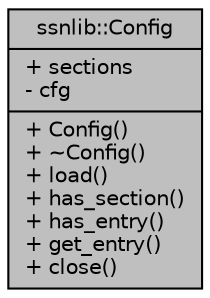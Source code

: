digraph "ssnlib::Config"
{
  edge [fontname="Helvetica",fontsize="10",labelfontname="Helvetica",labelfontsize="10"];
  node [fontname="Helvetica",fontsize="10",shape=record];
  Node1 [label="{ssnlib::Config\n|+ sections\l- cfg\l|+ Config()\l+ ~Config()\l+ load()\l+ has_section()\l+ has_entry()\l+ get_entry()\l+ close()\l}",height=0.2,width=0.4,color="black", fillcolor="grey75", style="filled", fontcolor="black"];
}
